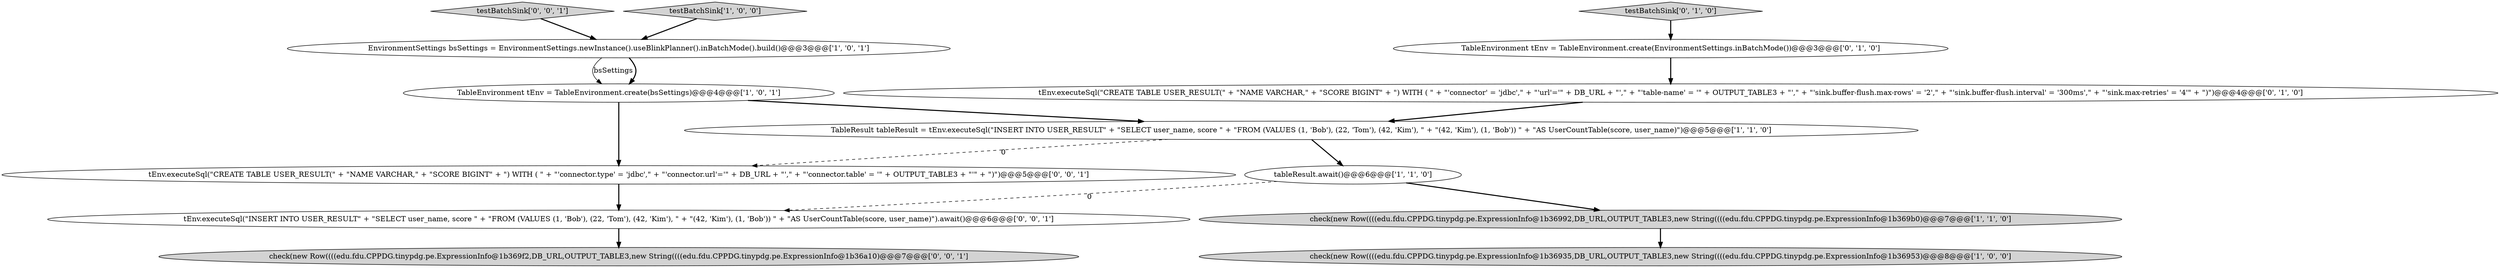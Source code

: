 digraph {
6 [style = filled, label = "check(new Row((((edu.fdu.CPPDG.tinypdg.pe.ExpressionInfo@1b36935,DB_URL,OUTPUT_TABLE3,new String((((edu.fdu.CPPDG.tinypdg.pe.ExpressionInfo@1b36953)@@@8@@@['1', '0', '0']", fillcolor = lightgray, shape = ellipse image = "AAA0AAABBB1BBB"];
5 [style = filled, label = "tableResult.await()@@@6@@@['1', '1', '0']", fillcolor = white, shape = ellipse image = "AAA0AAABBB1BBB"];
12 [style = filled, label = "testBatchSink['0', '0', '1']", fillcolor = lightgray, shape = diamond image = "AAA0AAABBB3BBB"];
4 [style = filled, label = "TableResult tableResult = tEnv.executeSql(\"INSERT INTO USER_RESULT\" + \"SELECT user_name, score \" + \"FROM (VALUES (1, 'Bob'), (22, 'Tom'), (42, 'Kim'), \" + \"(42, 'Kim'), (1, 'Bob')) \" + \"AS UserCountTable(score, user_name)\")@@@5@@@['1', '1', '0']", fillcolor = white, shape = ellipse image = "AAA0AAABBB1BBB"];
11 [style = filled, label = "tEnv.executeSql(\"CREATE TABLE USER_RESULT(\" + \"NAME VARCHAR,\" + \"SCORE BIGINT\" + \") WITH ( \" + \"'connector.type' = 'jdbc',\" + \"'connector.url'='\" + DB_URL + \"',\" + \"'connector.table' = '\" + OUTPUT_TABLE3 + \"'\" + \")\")@@@5@@@['0', '0', '1']", fillcolor = white, shape = ellipse image = "AAA0AAABBB3BBB"];
1 [style = filled, label = "testBatchSink['1', '0', '0']", fillcolor = lightgray, shape = diamond image = "AAA0AAABBB1BBB"];
3 [style = filled, label = "TableEnvironment tEnv = TableEnvironment.create(bsSettings)@@@4@@@['1', '0', '1']", fillcolor = white, shape = ellipse image = "AAA0AAABBB1BBB"];
13 [style = filled, label = "tEnv.executeSql(\"INSERT INTO USER_RESULT\" + \"SELECT user_name, score \" + \"FROM (VALUES (1, 'Bob'), (22, 'Tom'), (42, 'Kim'), \" + \"(42, 'Kim'), (1, 'Bob')) \" + \"AS UserCountTable(score, user_name)\").await()@@@6@@@['0', '0', '1']", fillcolor = white, shape = ellipse image = "AAA0AAABBB3BBB"];
9 [style = filled, label = "testBatchSink['0', '1', '0']", fillcolor = lightgray, shape = diamond image = "AAA0AAABBB2BBB"];
2 [style = filled, label = "EnvironmentSettings bsSettings = EnvironmentSettings.newInstance().useBlinkPlanner().inBatchMode().build()@@@3@@@['1', '0', '1']", fillcolor = white, shape = ellipse image = "AAA0AAABBB1BBB"];
0 [style = filled, label = "check(new Row((((edu.fdu.CPPDG.tinypdg.pe.ExpressionInfo@1b36992,DB_URL,OUTPUT_TABLE3,new String((((edu.fdu.CPPDG.tinypdg.pe.ExpressionInfo@1b369b0)@@@7@@@['1', '1', '0']", fillcolor = lightgray, shape = ellipse image = "AAA0AAABBB1BBB"];
10 [style = filled, label = "check(new Row((((edu.fdu.CPPDG.tinypdg.pe.ExpressionInfo@1b369f2,DB_URL,OUTPUT_TABLE3,new String((((edu.fdu.CPPDG.tinypdg.pe.ExpressionInfo@1b36a10)@@@7@@@['0', '0', '1']", fillcolor = lightgray, shape = ellipse image = "AAA0AAABBB3BBB"];
7 [style = filled, label = "TableEnvironment tEnv = TableEnvironment.create(EnvironmentSettings.inBatchMode())@@@3@@@['0', '1', '0']", fillcolor = white, shape = ellipse image = "AAA0AAABBB2BBB"];
8 [style = filled, label = "tEnv.executeSql(\"CREATE TABLE USER_RESULT(\" + \"NAME VARCHAR,\" + \"SCORE BIGINT\" + \") WITH ( \" + \"'connector' = 'jdbc',\" + \"'url'='\" + DB_URL + \"',\" + \"'table-name' = '\" + OUTPUT_TABLE3 + \"',\" + \"'sink.buffer-flush.max-rows' = '2',\" + \"'sink.buffer-flush.interval' = '300ms',\" + \"'sink.max-retries' = '4'\" + \")\")@@@4@@@['0', '1', '0']", fillcolor = white, shape = ellipse image = "AAA0AAABBB2BBB"];
3->11 [style = bold, label=""];
5->13 [style = dashed, label="0"];
13->10 [style = bold, label=""];
12->2 [style = bold, label=""];
1->2 [style = bold, label=""];
8->4 [style = bold, label=""];
4->11 [style = dashed, label="0"];
5->0 [style = bold, label=""];
9->7 [style = bold, label=""];
7->8 [style = bold, label=""];
0->6 [style = bold, label=""];
4->5 [style = bold, label=""];
3->4 [style = bold, label=""];
11->13 [style = bold, label=""];
2->3 [style = bold, label=""];
2->3 [style = solid, label="bsSettings"];
}
